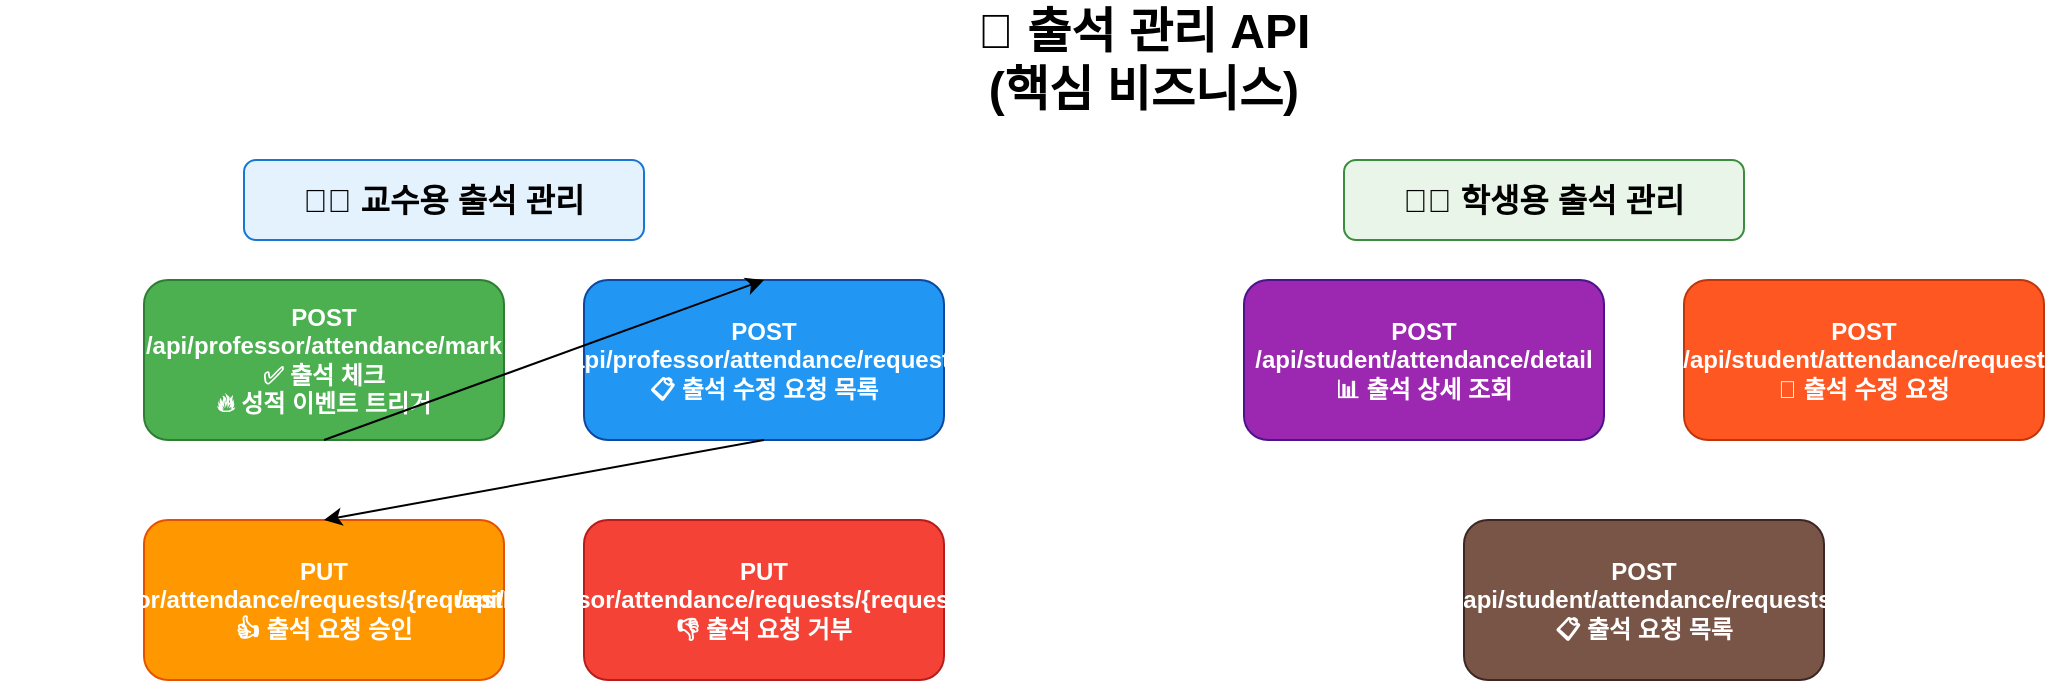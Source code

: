 <mxfile version="24.7.5" type="device">
  <diagram name="출석 관리 API" id="attendance-diagram">
    <mxGraphModel dx="1422" dy="794" grid="1" gridSize="10" guides="1" tooltips="1" connect="1" arrows="1" fold="1" page="1" pageScale="1" pageWidth="1169" pageHeight="827" math="0" shadow="0">
      <root>
        <mxCell id="0"/>
        <mxCell id="1" parent="0"/>
        <mxCell id="title" value="📅 출석 관리 API&#xa;(핵심 비즈니스)" style="text;html=1;strokeColor=none;fillColor=none;align=center;verticalAlign=middle;whiteSpace=wrap;rounded=0;fontSize=24;fontStyle=1" parent="1" vertex="1">
          <mxGeometry x="350" y="20" width="400" height="60" as="geometry"/>
        </mxCell>
        <mxCell id="professor-section" value="👨‍🏫 교수용 출석 관리" style="text;html=1;strokeColor=#1976D2;fillColor=#E3F2FD;align=center;verticalAlign=middle;whiteSpace=wrap;rounded=1;fontSize=16;fontStyle=1" parent="1" vertex="1">
          <mxGeometry x="100" y="100" width="200" height="40" as="geometry"/>
        </mxCell>
        <mxCell id="prof-mark" value="POST /api/professor/attendance/mark&#xa;✅ 출석 체크&#xa;🔥 성적 이벤트 트리거" style="rounded=1;whiteSpace=wrap;html=1;fillColor=#4CAF50;strokeColor=#2E7D32;fontColor=#FFFFFF;fontSize=12;fontStyle=1" parent="1" vertex="1">
          <mxGeometry x="50" y="160" width="180" height="80" as="geometry"/>
        </mxCell>
        <mxCell id="prof-requests" value="POST /api/professor/attendance/requests&#xa;📋 출석 수정 요청 목록" style="rounded=1;whiteSpace=wrap;html=1;fillColor=#2196F3;strokeColor=#0D47A1;fontColor=#FFFFFF;fontSize=12;fontStyle=1" parent="1" vertex="1">
          <mxGeometry x="270" y="160" width="180" height="80" as="geometry"/>
        </mxCell>
        <mxCell id="prof-approve" value="PUT /api/professor/attendance/requests/{requestIdx}/approve&#xa;👍 출석 요청 승인" style="rounded=1;whiteSpace=wrap;html=1;fillColor=#FF9800;strokeColor=#E65100;fontColor=#FFFFFF;fontSize=12;fontStyle=1" parent="1" vertex="1">
          <mxGeometry x="50" y="280" width="180" height="80" as="geometry"/>
        </mxCell>
        <mxCell id="prof-reject" value="PUT /api/professor/attendance/requests/{requestIdx}/reject&#xa;👎 출석 요청 거부" style="rounded=1;whiteSpace=wrap;html=1;fillColor=#F44336;strokeColor=#B71C1C;fontColor=#FFFFFF;fontSize=12;fontStyle=1" parent="1" vertex="1">
          <mxGeometry x="270" y="280" width="180" height="80" as="geometry"/>
        </mxCell>
        <mxCell id="student-section" value="👨‍🎓 학생용 출석 관리" style="text;html=1;strokeColor=#388E3C;fillColor=#E8F5E8;align=center;verticalAlign=middle;whiteSpace=wrap;rounded=1;fontSize=16;fontStyle=1" parent="1" vertex="1">
          <mxGeometry x="650" y="100" width="200" height="40" as="geometry"/>
        </mxCell>
        <mxCell id="stu-detail" value="POST /api/student/attendance/detail&#xa;📊 출석 상세 조회" style="rounded=1;whiteSpace=wrap;html=1;fillColor=#9C27B0;strokeColor=#4A148C;fontColor=#FFFFFF;fontSize=12;fontStyle=1" parent="1" vertex="1">
          <mxGeometry x="600" y="160" width="180" height="80" as="geometry"/>
        </mxCell>
        <mxCell id="stu-request" value="POST /api/student/attendance/request&#xa;📝 출석 수정 요청" style="rounded=1;whiteSpace=wrap;html=1;fillColor=#FF5722;strokeColor=#BF360C;fontColor=#FFFFFF;fontSize=12;fontStyle=1" parent="1" vertex="1">
          <mxGeometry x="820" y="160" width="180" height="80" as="geometry"/>
        </mxCell>
        <mxCell id="stu-requests" value="POST /api/student/attendance/requests&#xa;📋 출석 요청 목록" style="rounded=1;whiteSpace=wrap;html=1;fillColor=#795548;strokeColor=#3E2723;fontColor=#FFFFFF;fontSize=12;fontStyle=1" parent="1" vertex="1">
          <mxGeometry x="710" y="280" width="180" height="80" as="geometry"/>
        </mxCell>
        <mxCell id="flow1" value="" style="endArrow=classic;html=1;rounded=0;exitX=0.5;exitY=1;entryX=0.5;entryY=0" parent="1" source="prof-mark" target="prof-requests" edge="1">
          <mxGeometry width="50" height="50" relative="1" as="geometry">
            <mxPoint x="-20" y="30" as="sourcePoint"/>
            <mxPoint x="30" y="-20" as="targetPoint"/>
          </mxGeometry>
        </mxCell>
        <mxCell id="flow2" value="" style="endArrow=classic;html=1;rounded=0;exitX=0.5;exitY=1;entryX=0.5;entryY=0" parent="1" source="prof-requests" target="prof-approve" edge="1">
          <mxGeometry width="50" height="50" relative="1" as="geometry">
            <mxPoint x="-20" y="30" as="sourcePoint"/>
            <mxPoint x="30" y="-20" as="targetPoint"/>
          </mxCell>
        </mxCell>
        <mxCell id="flow3" value="" style="endArrow=classic;html=1;rounded=0;exitX=0.5;exitY=1;entryX=0.5;entryY=0" parent="1" source="prof-requests" target="prof-reject" edge="1">
          <mxGeometry width="50" height="50" relative="1" as="geometry">
            <mxPoint x="-20" y="30" as="sourcePoint"/>
            <mxPoint x="30" y="-20" as="targetPoint"/>
          </mxGeometry>
        </mxCell>
        <mxCell id="flow4" value="" style="endArrow=classic;html=1;rounded=0;exitX=0.5;exitY=1;entryX=0.5;entryY=0" parent="1" source="stu-detail" target="stu-request" edge="1">
          <mxGeometry width="50" height="50" relative="1" as="geometry">
            <mxPoint x="-20" y="30" as="sourcePoint"/>
            <mxPoint x="30" y="-20" as="targetPoint"/>
          </mxGeometry>
        </mxCell>
        <mxCell id="flow5" value="" style="endArrow=classic;html=1;rounded=0;exitX=0.5;exitY=1;entryX=0.5;entryY=0" parent="1" source="stu-request" target="stu-requests" edge="1">
          <mxGeometry width="50" height="50" relative="1" as="geometry">
            <mxPoint x="-20" y="30" as="sourcePoint"/>
            <mxPoint x="30" y="-20" as="targetPoint"/>
          </mxGeometry>
        </mxCell>
        <mxCell id="flow6" value="" style="endArrow=classic;html=1;rounded=0;exitX=0.5;exitY=1;entryX=0.5;entryY=0" parent="1" source="stu-request" target="prof-requests" edge="1">
          <mxGeometry width="50" height="50" relative="1" as="geometry">
            <mxPoint x="-20" y="30" as="sourcePoint"/>
            <mxPoint x="30" y="-20" as="targetPoint"/>
          </mxGeometry>
        </mxCell>
        <mxCell id="event-trigger" value="🔥 성적 이벤트 트리거&#xa;POST /api/professor/attendance/mark&#xa;• 출석 체크가 성적에 반영&#xa;• 실시간 출석률 계산" style="text;html=1;strokeColor=#FF5722;fillColor=#FFF3E0;align=center;verticalAlign=middle;whiteSpace=wrap;rounded=1;fontSize=12;fontStyle=1" parent="1" vertex="1">
          <mxGeometry x="100" y="400" width="350" height="80" as="geometry"/>
        </mxCell>
        <mxCell id="workflow" value="📝 출석 정정 워크플로우&#xa;학생 → 교수 요청 → 교수 승인/거부" style="text;html=1;strokeColor=#2196F3;fillColor=#E3F2FD;align=center;verticalAlign=middle;whiteSpace=wrap;rounded=1;fontSize=12;fontStyle=1" parent="1" vertex="1">
          <mxGeometry x="500" y="400" width="300" height="60" as="geometry"/>
        </mxCell>
        <mxCell id="legend" value="🎨 범례&#xa;🟢 POST - 출석체크&#xa;🔵 POST - 요청목록&#xa;🟠 PUT - 승인&#xa;🔴 PUT - 거부&#xa;🟣 POST - 상세조회&#xa;🟡 POST - 요청&#xa;🟤 POST - 내요청목록" style="text;html=1;strokeColor=none;fillColor=#F5F5F5;align=left;verticalAlign=top;whiteSpace=wrap;rounded=1;fontSize=10" parent="1" vertex="1">
          <mxGeometry x="100" y="500" width="200" height="140" as="geometry"/>
        </mxCell>
      </root>
    </mxGraphModel>
  </diagram>
</mxfile>